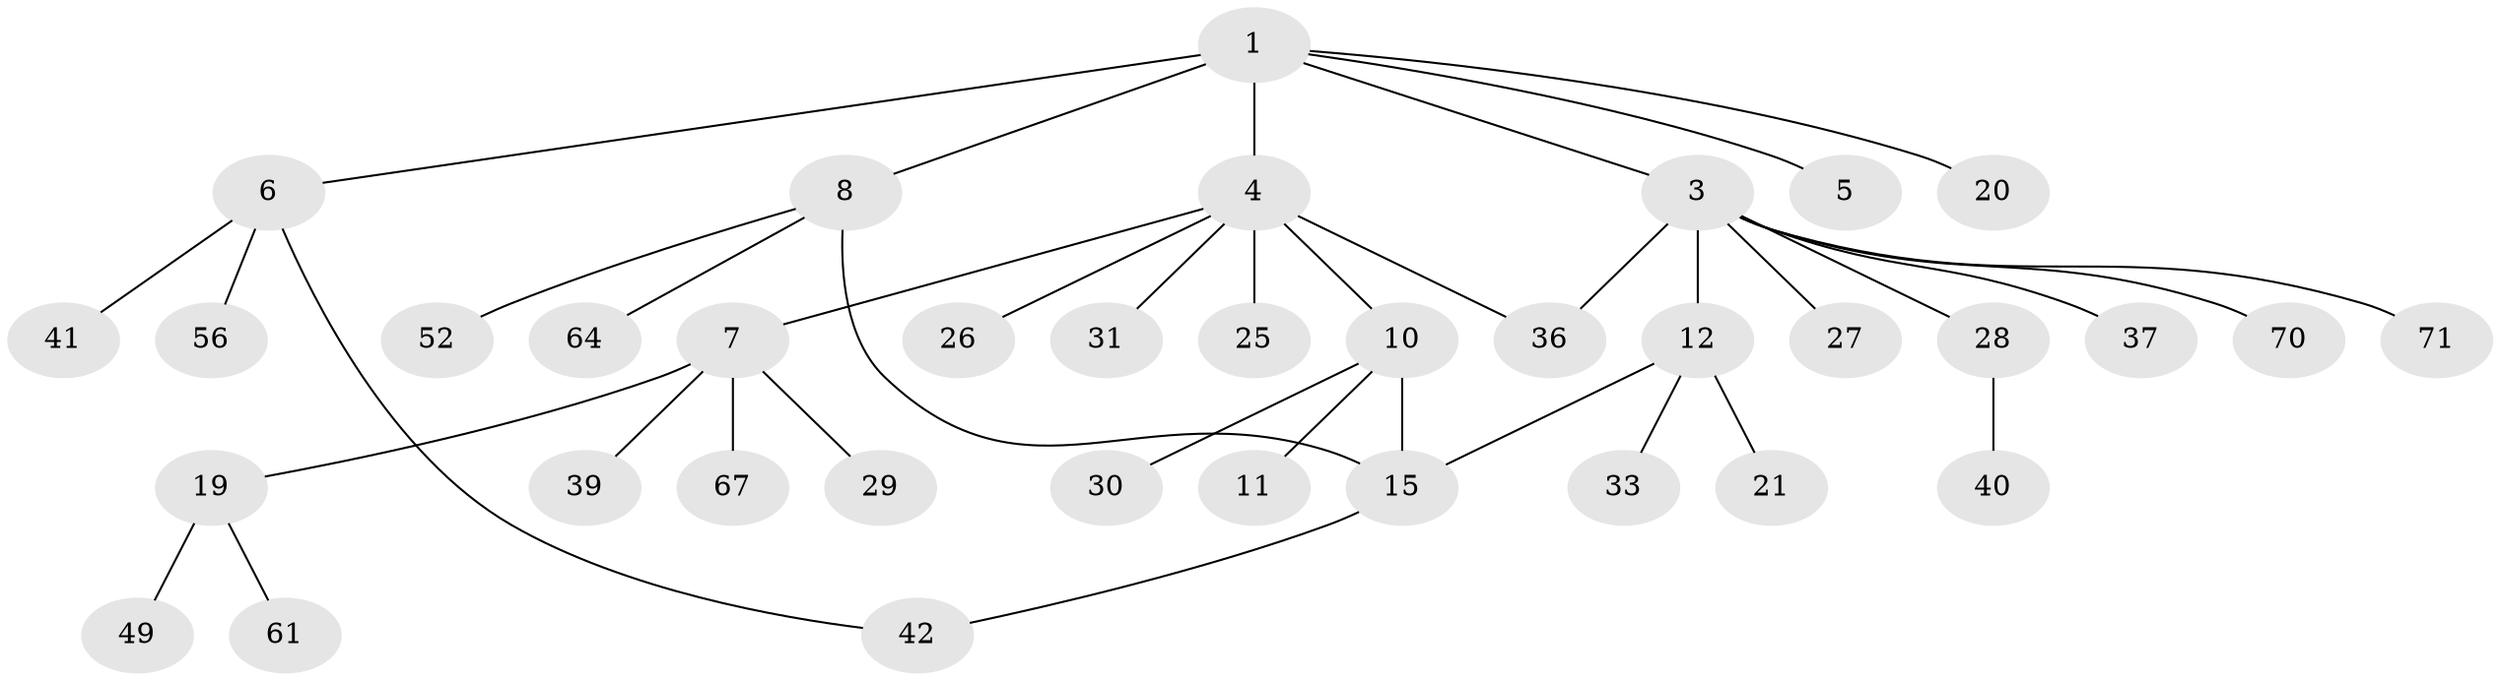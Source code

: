 // original degree distribution, {5: 0.041666666666666664, 6: 0.013888888888888888, 7: 0.041666666666666664, 16: 0.013888888888888888, 1: 0.5833333333333334, 4: 0.05555555555555555, 3: 0.05555555555555555, 2: 0.19444444444444445}
// Generated by graph-tools (version 1.1) at 2025/14/03/09/25 04:14:27]
// undirected, 36 vertices, 39 edges
graph export_dot {
graph [start="1"]
  node [color=gray90,style=filled];
  1 [super="+2+46"];
  3 [super="+22"];
  4 [super="+38+17+32+14+34+9+16+51+63+69"];
  5;
  6;
  7 [super="+23+13+44+50"];
  8 [super="+35"];
  10;
  11;
  12 [super="+65+18+43"];
  15 [super="+48+62+45"];
  19;
  20;
  21;
  25;
  26;
  27;
  28;
  29;
  30;
  31;
  33;
  36 [super="+60"];
  37;
  39;
  40;
  41;
  42 [super="+53+54"];
  49;
  52;
  56;
  61;
  64;
  67;
  70;
  71;
  1 -- 3 [weight=2];
  1 -- 4 [weight=2];
  1 -- 20;
  1 -- 5;
  1 -- 6;
  1 -- 8 [weight=2];
  3 -- 12;
  3 -- 27;
  3 -- 36;
  3 -- 70;
  3 -- 28;
  3 -- 37;
  3 -- 71;
  4 -- 7;
  4 -- 10;
  4 -- 26;
  4 -- 31;
  4 -- 36;
  4 -- 25;
  6 -- 41;
  6 -- 42;
  6 -- 56;
  7 -- 19;
  7 -- 29;
  7 -- 67;
  7 -- 39;
  8 -- 15;
  8 -- 52;
  8 -- 64;
  10 -- 11;
  10 -- 30;
  10 -- 15;
  12 -- 21;
  12 -- 33;
  12 -- 15;
  15 -- 42;
  19 -- 49;
  19 -- 61;
  28 -- 40;
}

